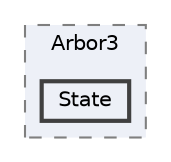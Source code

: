 digraph "103_Management_Character/Chef/Scripts/Arbor3/State"
{
 // LATEX_PDF_SIZE
  bgcolor="transparent";
  edge [fontname=Helvetica,fontsize=10,labelfontname=Helvetica,labelfontsize=10];
  node [fontname=Helvetica,fontsize=10,shape=box,height=0.2,width=0.4];
  compound=true
  subgraph clusterdir_6082b1f1c468370884246e06955fe662 {
    graph [ bgcolor="#edf0f7", pencolor="grey50", label="Arbor3", fontname=Helvetica,fontsize=10 style="filled,dashed", URL="dir_6082b1f1c468370884246e06955fe662.html",tooltip=""]
  dir_90fdd1a8dbaf04cff28dac15511dabdd [label="State", fillcolor="#edf0f7", color="grey25", style="filled,bold", URL="dir_90fdd1a8dbaf04cff28dac15511dabdd.html",tooltip=""];
  }
}
